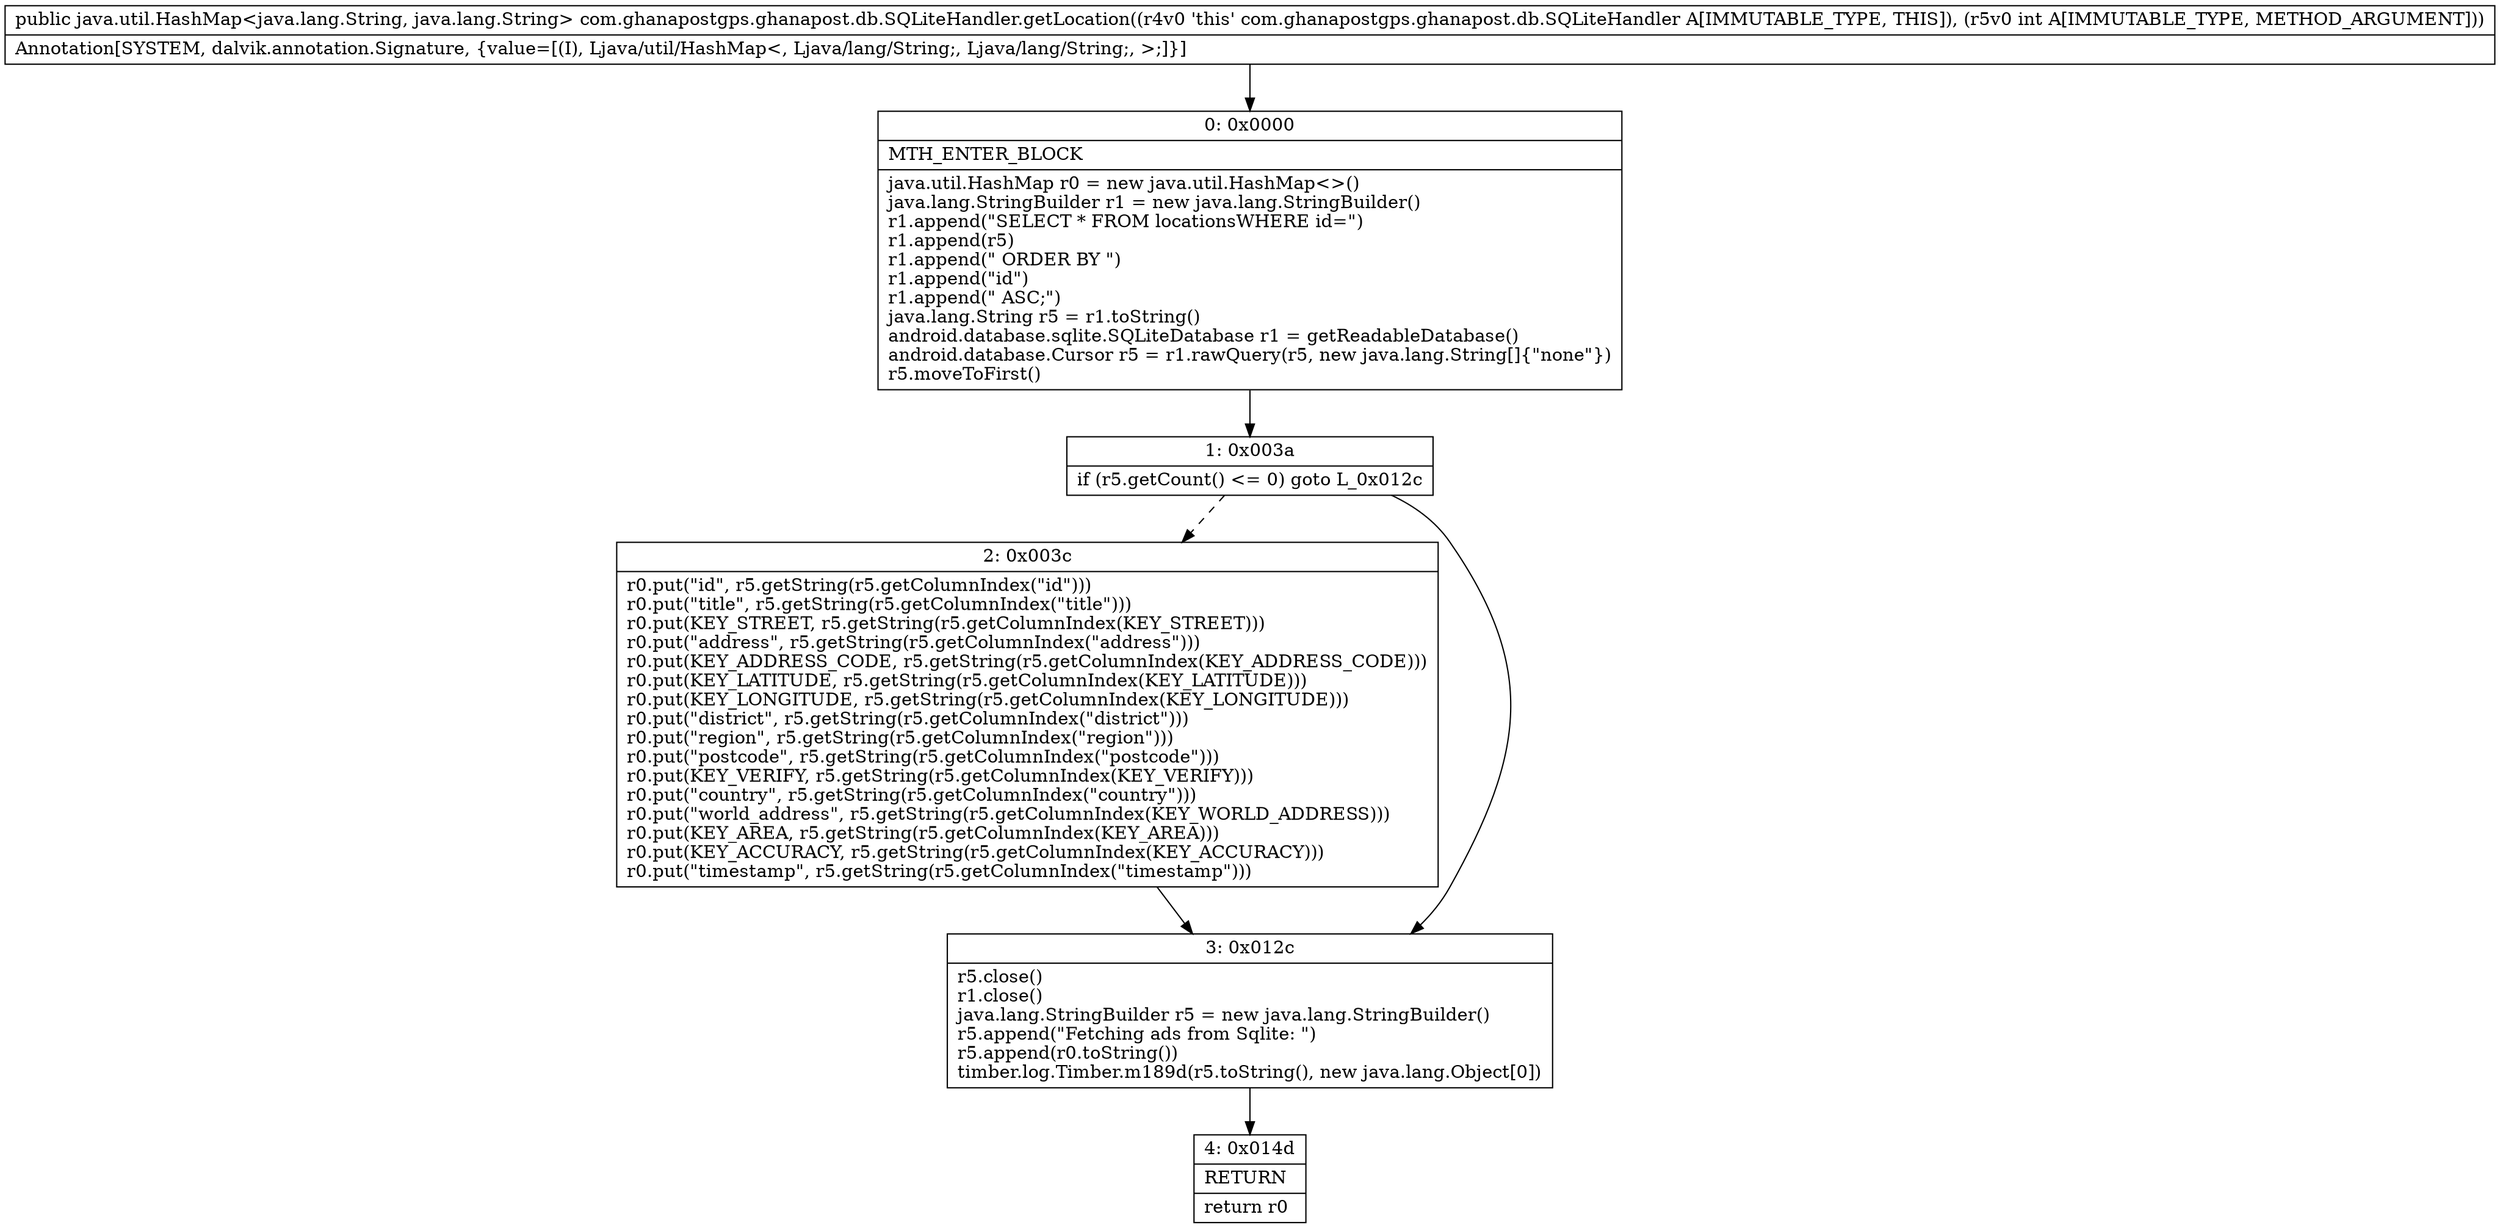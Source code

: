 digraph "CFG forcom.ghanapostgps.ghanapost.db.SQLiteHandler.getLocation(I)Ljava\/util\/HashMap;" {
Node_0 [shape=record,label="{0\:\ 0x0000|MTH_ENTER_BLOCK\l|java.util.HashMap r0 = new java.util.HashMap\<\>()\ljava.lang.StringBuilder r1 = new java.lang.StringBuilder()\lr1.append(\"SELECT * FROM locationsWHERE id=\")\lr1.append(r5)\lr1.append(\" ORDER BY \")\lr1.append(\"id\")\lr1.append(\" ASC;\")\ljava.lang.String r5 = r1.toString()\landroid.database.sqlite.SQLiteDatabase r1 = getReadableDatabase()\landroid.database.Cursor r5 = r1.rawQuery(r5, new java.lang.String[]\{\"none\"\})\lr5.moveToFirst()\l}"];
Node_1 [shape=record,label="{1\:\ 0x003a|if (r5.getCount() \<= 0) goto L_0x012c\l}"];
Node_2 [shape=record,label="{2\:\ 0x003c|r0.put(\"id\", r5.getString(r5.getColumnIndex(\"id\")))\lr0.put(\"title\", r5.getString(r5.getColumnIndex(\"title\")))\lr0.put(KEY_STREET, r5.getString(r5.getColumnIndex(KEY_STREET)))\lr0.put(\"address\", r5.getString(r5.getColumnIndex(\"address\")))\lr0.put(KEY_ADDRESS_CODE, r5.getString(r5.getColumnIndex(KEY_ADDRESS_CODE)))\lr0.put(KEY_LATITUDE, r5.getString(r5.getColumnIndex(KEY_LATITUDE)))\lr0.put(KEY_LONGITUDE, r5.getString(r5.getColumnIndex(KEY_LONGITUDE)))\lr0.put(\"district\", r5.getString(r5.getColumnIndex(\"district\")))\lr0.put(\"region\", r5.getString(r5.getColumnIndex(\"region\")))\lr0.put(\"postcode\", r5.getString(r5.getColumnIndex(\"postcode\")))\lr0.put(KEY_VERIFY, r5.getString(r5.getColumnIndex(KEY_VERIFY)))\lr0.put(\"country\", r5.getString(r5.getColumnIndex(\"country\")))\lr0.put(\"world_address\", r5.getString(r5.getColumnIndex(KEY_WORLD_ADDRESS)))\lr0.put(KEY_AREA, r5.getString(r5.getColumnIndex(KEY_AREA)))\lr0.put(KEY_ACCURACY, r5.getString(r5.getColumnIndex(KEY_ACCURACY)))\lr0.put(\"timestamp\", r5.getString(r5.getColumnIndex(\"timestamp\")))\l}"];
Node_3 [shape=record,label="{3\:\ 0x012c|r5.close()\lr1.close()\ljava.lang.StringBuilder r5 = new java.lang.StringBuilder()\lr5.append(\"Fetching ads from Sqlite: \")\lr5.append(r0.toString())\ltimber.log.Timber.m189d(r5.toString(), new java.lang.Object[0])\l}"];
Node_4 [shape=record,label="{4\:\ 0x014d|RETURN\l|return r0\l}"];
MethodNode[shape=record,label="{public java.util.HashMap\<java.lang.String, java.lang.String\> com.ghanapostgps.ghanapost.db.SQLiteHandler.getLocation((r4v0 'this' com.ghanapostgps.ghanapost.db.SQLiteHandler A[IMMUTABLE_TYPE, THIS]), (r5v0 int A[IMMUTABLE_TYPE, METHOD_ARGUMENT]))  | Annotation[SYSTEM, dalvik.annotation.Signature, \{value=[(I), Ljava\/util\/HashMap\<, Ljava\/lang\/String;, Ljava\/lang\/String;, \>;]\}]\l}"];
MethodNode -> Node_0;
Node_0 -> Node_1;
Node_1 -> Node_2[style=dashed];
Node_1 -> Node_3;
Node_2 -> Node_3;
Node_3 -> Node_4;
}

